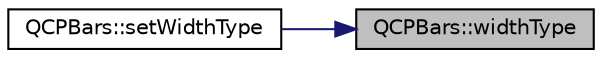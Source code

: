 digraph "QCPBars::widthType"
{
 // LATEX_PDF_SIZE
  edge [fontname="Helvetica",fontsize="10",labelfontname="Helvetica",labelfontsize="10"];
  node [fontname="Helvetica",fontsize="10",shape=record];
  rankdir="RL";
  Node1 [label="QCPBars::widthType",height=0.2,width=0.4,color="black", fillcolor="grey75", style="filled", fontcolor="black",tooltip=" "];
  Node1 -> Node2 [dir="back",color="midnightblue",fontsize="10",style="solid",fontname="Helvetica"];
  Node2 [label="QCPBars::setWidthType",height=0.2,width=0.4,color="black", fillcolor="white", style="filled",URL="$classQCPBars.html#adcaa3b41281bb2c0f7949b341592fcc0",tooltip=" "];
}
